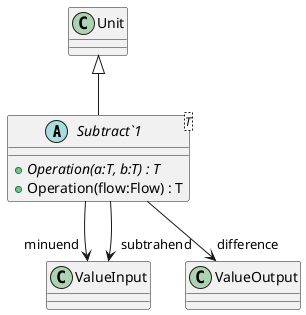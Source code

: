 @startuml
abstract class "Subtract`1"<T> {
    + {abstract} Operation(a:T, b:T) : T
    + Operation(flow:Flow) : T
}
Unit <|-- "Subtract`1"
"Subtract`1" --> "minuend" ValueInput
"Subtract`1" --> "subtrahend" ValueInput
"Subtract`1" --> "difference" ValueOutput
@enduml

